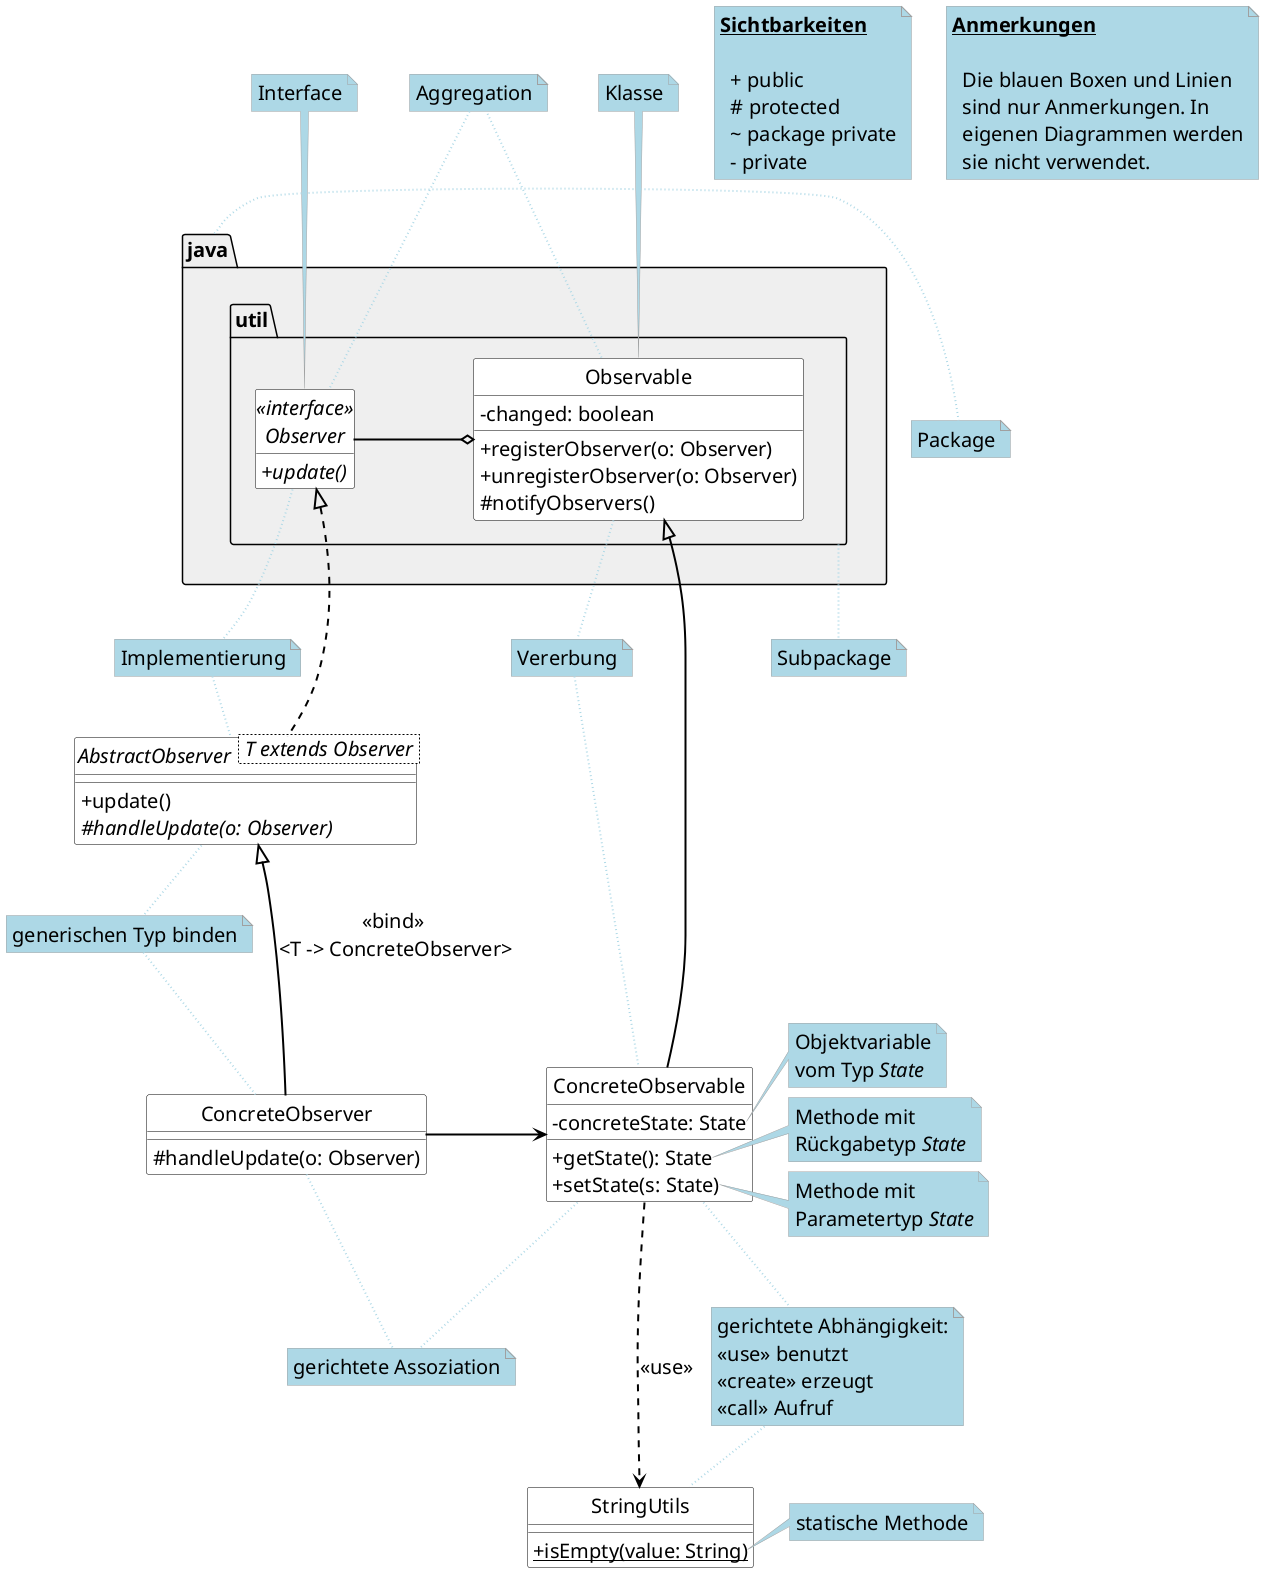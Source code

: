 @startuml

skinparam package {
  BackgroundColor #efefef
  BorderColor #a0a0a0
  BackgroundColor<<Main>> gold
  BorderColor black
  ArrowColor black
  FontName Arial Unicode MS
  FontSize 20
}

skinparam class {
  BackgroundColor #white
  BorderColor #f4f4f4
  BackgroundColor<<Main>> gold
  BorderColor black
  ArrowColor black
  FontName Arial Unicode MS
  FontSize 20
}

skinparam note {
  BackgroundColor LightBlue
  BorderColor #a0a0a0
  FontName Arial
  FontSize 14
  FontColor black
  RoundCorner 15
  LineType solid
}

skinparam classFontSize 24
skinparam classAttributeIconSize 0
skinparam defaultFontSize 20

skinparam ArrowColor black
skinparam ArrowThickness 2

hide circle

package java.util {
    class Observable {
        - changed: boolean
        +registerObserver(o: Observer)
        +unregisterObserver(o: Observer)
        #notifyObservers()
    }

    interface Observer <<interface>> {
        +update() {abstract}
    }
}

class ConcreteObservable {
    -concreteState: State
    +getState(): State
    +setState(s: State)
}

Observable <|-- ConcreteObservable

hide interface fields

abstract class AbstractObserver < T extends Observer >  {
    +update()
    #handleUpdate(o: Observer) {abstract}
}

class ConcreteObserver {
    #handleUpdate(o: Observer)
}

class StringUtils {
    +isEmpty(value: String) {static}
}

Observable o- Observer : \t\t

Observer <|.. AbstractObserver
AbstractObserver <|-- ConcreteObserver : <<bind>> \n<T -> ConcreteObserver>
ConcreteObservable <-left- ConcreteObserver : \t\t
ConcreteObservable .down.> StringUtils : <<use>>

' Notes

note "Package" as Package
note "Subpackage" as Subpackage
note "Klasse" as Class
note "Interface" as Interface
note "Vererbung" as Vererbung
note "Implementierung" as Implementierung
note "gerichtete Assoziation" as Assoziation
note "generischen Typ binden" as Generics
note "gerichtete Abhängigkeit:\n<<use>> benutzt\n<<create>> erzeugt\n<<call>> Aufruf" as Dependency
note "Aggregation" as Aggregation

java .right[#lightblue,dotted]. Package
util .down[#lightblue,dotted]. Subpackage
Observable .up. Class
Observable .[#lightblue,dotted]. Vererbung
ConcreteObservable .up[#lightblue,dotted]. Vererbung
Observer .up. Interface

Observer .up[#lightblue,dotted]. Aggregation
Aggregation .up[#lightblue,dotted]. Observable

Observer .down[#lightblue,dotted]. Implementierung
AbstractObserver .up[#lightblue,dotted]. Implementierung

ConcreteObserver .down[#lightblue,dotted]. Assoziation
ConcreteObservable .down[#lightblue,dotted]. Assoziation

ConcreteObserver .up[#lightblue,dotted]. Generics
AbstractObserver .down[#lightblue,dotted]. Generics

ConcreteObservable .[#lightblue,dotted]. Dependency
StringUtils .up[#lightblue,dotted]. Dependency

note right of ConcreteObservable::concreteState
  Objektvariable
  vom Typ <i>State</i>
end note

note right of ConcreteObservable::getState
  Methode mit
  Rückgabetyp <i>State</i>
end note

note right of ConcreteObservable::setState
  Methode mit
  Parametertyp <i>State</i>
end note

note right of StringUtils::isEmpty
  statische Methode
end note

note as floating
  <u><b>Sichtbarkeiten</b></u>

    + public
    # protected
    ~ package private
    - private
end note

note as notes
  <u><b>Anmerkungen</b></u>

    Die blauen Boxen und Linien
    sind nur Anmerkungen. In
    eigenen Diagrammen werden
    sie nicht verwendet.
end note

@enduml
